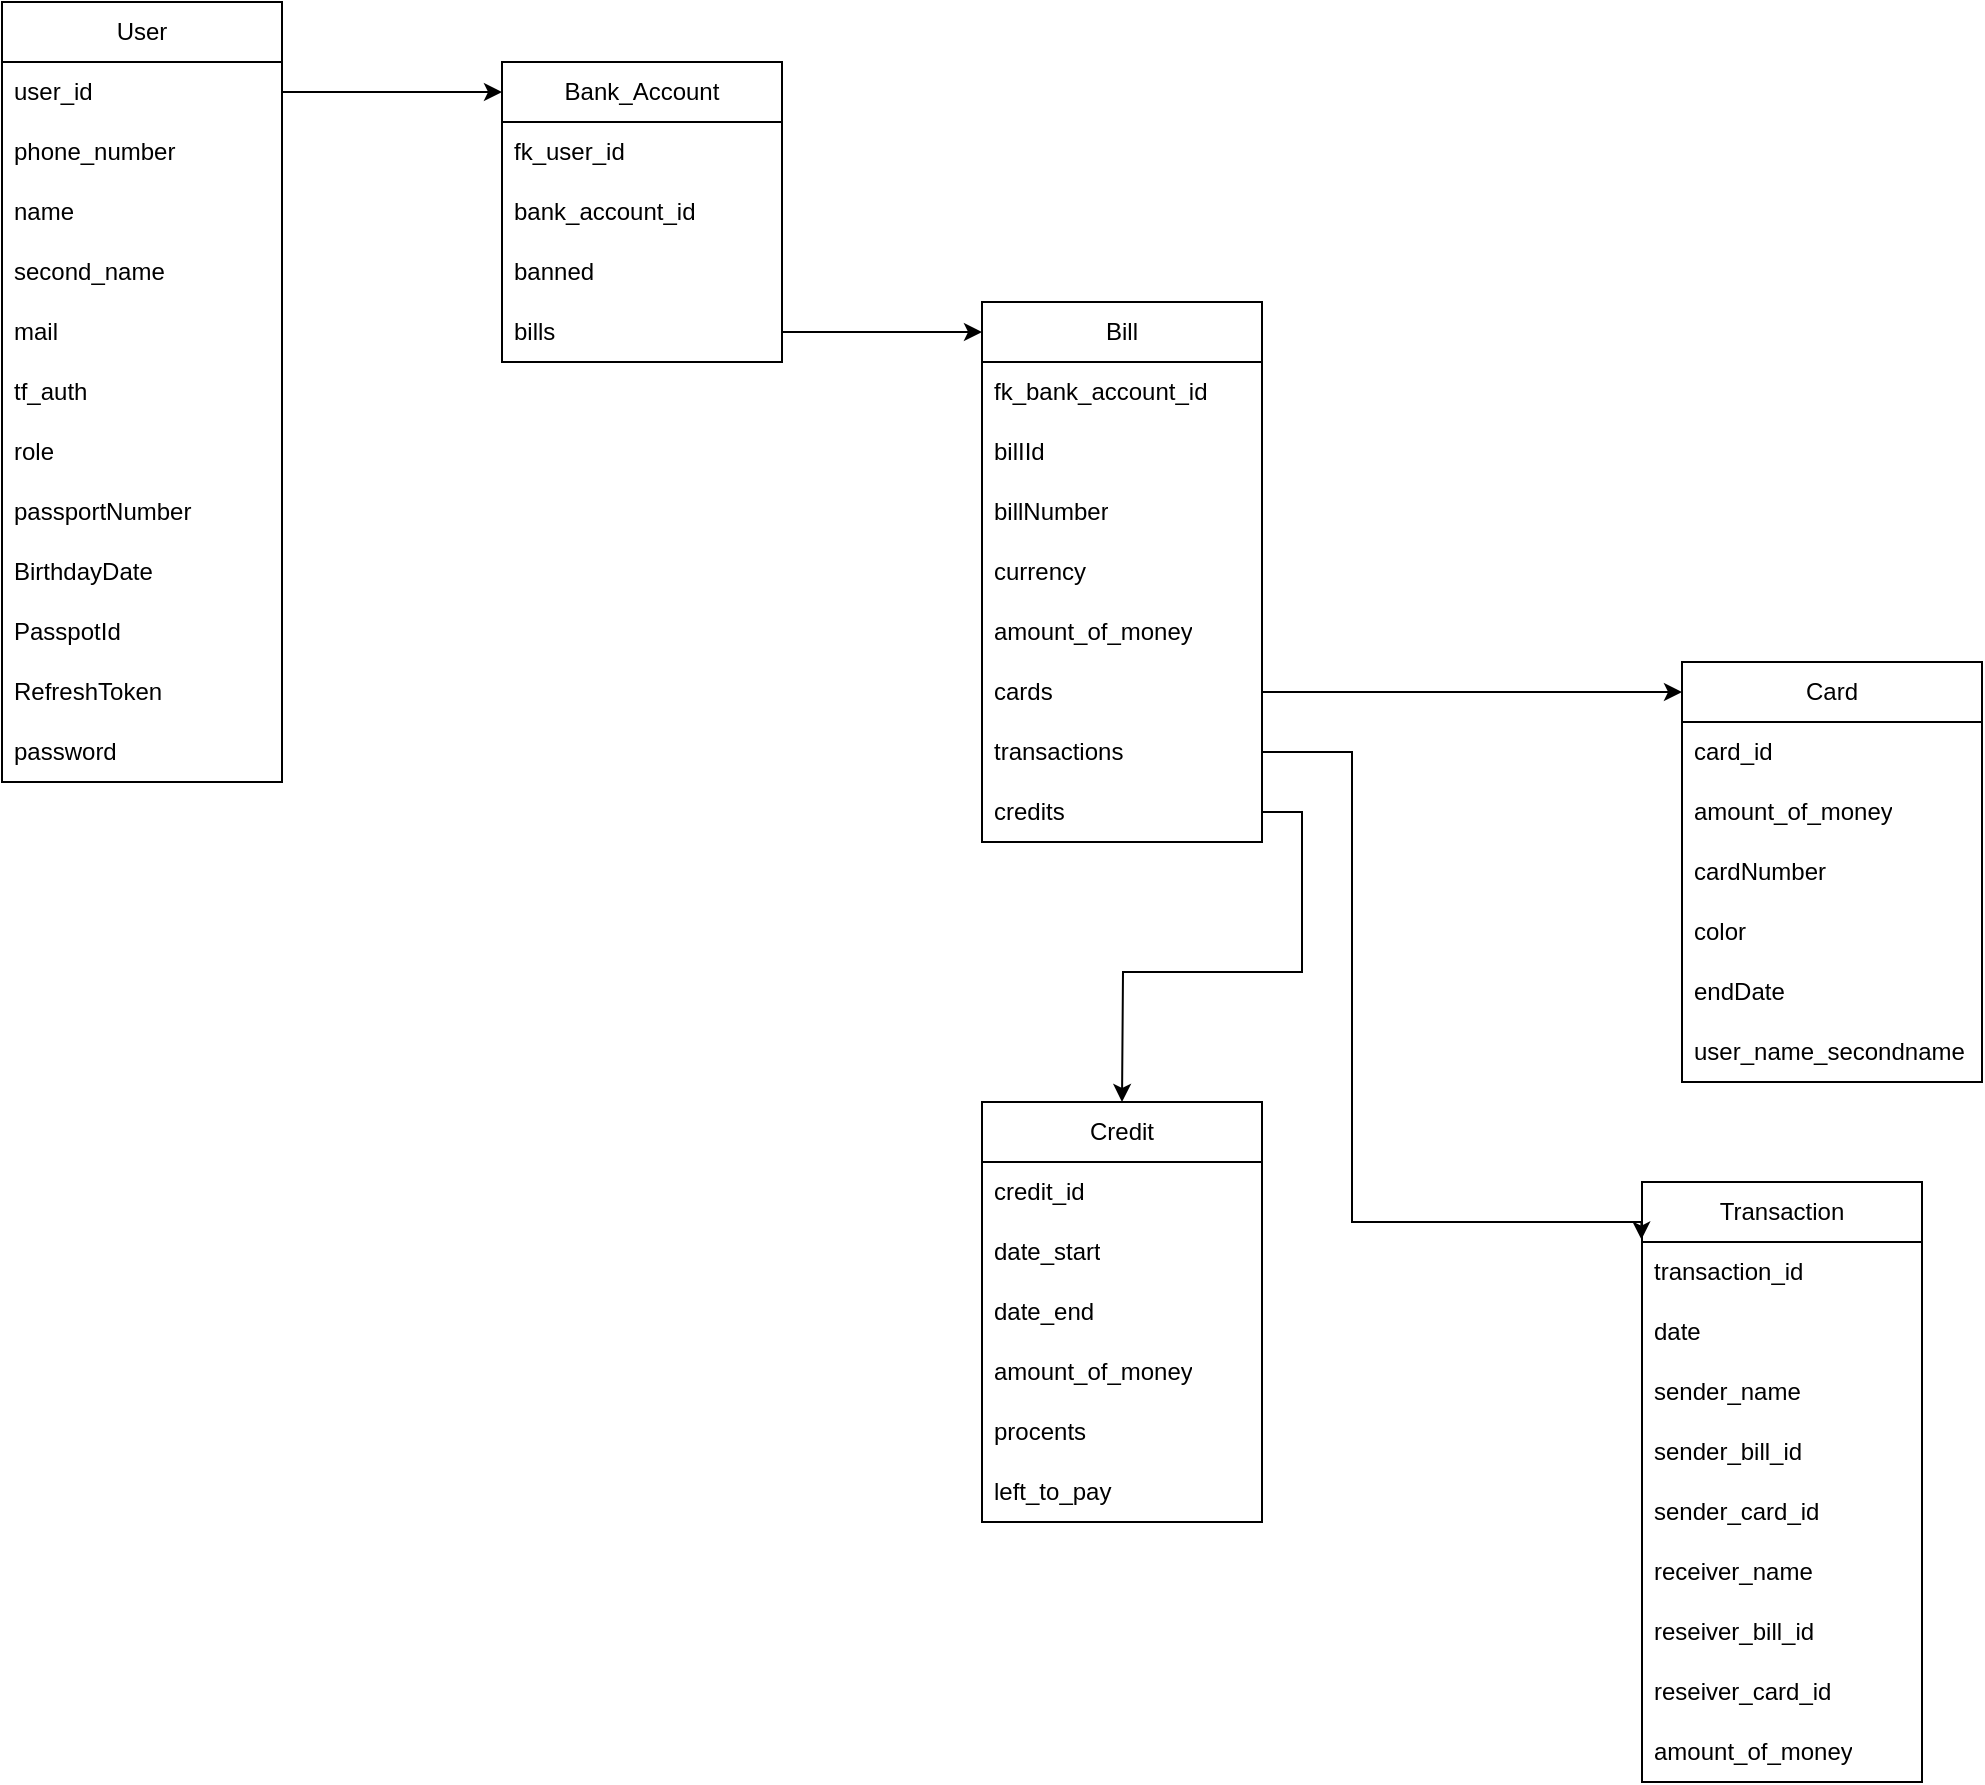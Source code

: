 <mxfile version="24.0.7" type="device">
  <diagram id="C5RBs43oDa-KdzZeNtuy" name="Page-1">
    <mxGraphModel dx="1436" dy="736" grid="1" gridSize="10" guides="1" tooltips="1" connect="1" arrows="1" fold="1" page="1" pageScale="1" pageWidth="1600" pageHeight="900" math="0" shadow="0">
      <root>
        <mxCell id="WIyWlLk6GJQsqaUBKTNV-0" />
        <mxCell id="WIyWlLk6GJQsqaUBKTNV-1" parent="WIyWlLk6GJQsqaUBKTNV-0" />
        <mxCell id="clu0-Q36wIZ1FnVgmCXv-6" value="User" style="swimlane;fontStyle=0;childLayout=stackLayout;horizontal=1;startSize=30;horizontalStack=0;resizeParent=1;resizeParentMax=0;resizeLast=0;collapsible=1;marginBottom=0;whiteSpace=wrap;html=1;" parent="WIyWlLk6GJQsqaUBKTNV-1" vertex="1">
          <mxGeometry x="120" y="110" width="140" height="390" as="geometry">
            <mxRectangle x="120" y="110" width="60" height="30" as="alternateBounds" />
          </mxGeometry>
        </mxCell>
        <mxCell id="clu0-Q36wIZ1FnVgmCXv-23" style="edgeStyle=orthogonalEdgeStyle;rounded=0;orthogonalLoop=1;jettySize=auto;html=1;" parent="clu0-Q36wIZ1FnVgmCXv-6" source="clu0-Q36wIZ1FnVgmCXv-7" edge="1">
          <mxGeometry relative="1" as="geometry">
            <mxPoint x="250" y="45" as="targetPoint" />
          </mxGeometry>
        </mxCell>
        <mxCell id="clu0-Q36wIZ1FnVgmCXv-7" value="user_id" style="text;strokeColor=none;fillColor=none;align=left;verticalAlign=middle;spacingLeft=4;spacingRight=4;overflow=hidden;points=[[0,0.5],[1,0.5]];portConstraint=eastwest;rotatable=0;whiteSpace=wrap;html=1;" parent="clu0-Q36wIZ1FnVgmCXv-6" vertex="1">
          <mxGeometry y="30" width="140" height="30" as="geometry" />
        </mxCell>
        <mxCell id="clu0-Q36wIZ1FnVgmCXv-30" value="phone_number" style="text;strokeColor=none;fillColor=none;align=left;verticalAlign=middle;spacingLeft=4;spacingRight=4;overflow=hidden;points=[[0,0.5],[1,0.5]];portConstraint=eastwest;rotatable=0;whiteSpace=wrap;html=1;" parent="clu0-Q36wIZ1FnVgmCXv-6" vertex="1">
          <mxGeometry y="60" width="140" height="30" as="geometry" />
        </mxCell>
        <mxCell id="clu0-Q36wIZ1FnVgmCXv-8" value="name" style="text;strokeColor=none;fillColor=none;align=left;verticalAlign=middle;spacingLeft=4;spacingRight=4;overflow=hidden;points=[[0,0.5],[1,0.5]];portConstraint=eastwest;rotatable=0;whiteSpace=wrap;html=1;" parent="clu0-Q36wIZ1FnVgmCXv-6" vertex="1">
          <mxGeometry y="90" width="140" height="30" as="geometry" />
        </mxCell>
        <mxCell id="clu0-Q36wIZ1FnVgmCXv-9" value="second_name" style="text;strokeColor=none;fillColor=none;align=left;verticalAlign=middle;spacingLeft=4;spacingRight=4;overflow=hidden;points=[[0,0.5],[1,0.5]];portConstraint=eastwest;rotatable=0;whiteSpace=wrap;html=1;" parent="clu0-Q36wIZ1FnVgmCXv-6" vertex="1">
          <mxGeometry y="120" width="140" height="30" as="geometry" />
        </mxCell>
        <mxCell id="clu0-Q36wIZ1FnVgmCXv-20" value="mail" style="text;strokeColor=none;fillColor=none;align=left;verticalAlign=middle;spacingLeft=4;spacingRight=4;overflow=hidden;points=[[0,0.5],[1,0.5]];portConstraint=eastwest;rotatable=0;whiteSpace=wrap;html=1;" parent="clu0-Q36wIZ1FnVgmCXv-6" vertex="1">
          <mxGeometry y="150" width="140" height="30" as="geometry" />
        </mxCell>
        <mxCell id="clu0-Q36wIZ1FnVgmCXv-31" value="tf_auth" style="text;strokeColor=none;fillColor=none;align=left;verticalAlign=middle;spacingLeft=4;spacingRight=4;overflow=hidden;points=[[0,0.5],[1,0.5]];portConstraint=eastwest;rotatable=0;whiteSpace=wrap;html=1;" parent="clu0-Q36wIZ1FnVgmCXv-6" vertex="1">
          <mxGeometry y="180" width="140" height="30" as="geometry" />
        </mxCell>
        <mxCell id="clu0-Q36wIZ1FnVgmCXv-21" value="role" style="text;strokeColor=none;fillColor=none;align=left;verticalAlign=middle;spacingLeft=4;spacingRight=4;overflow=hidden;points=[[0,0.5],[1,0.5]];portConstraint=eastwest;rotatable=0;whiteSpace=wrap;html=1;" parent="clu0-Q36wIZ1FnVgmCXv-6" vertex="1">
          <mxGeometry y="210" width="140" height="30" as="geometry" />
        </mxCell>
        <mxCell id="clu0-Q36wIZ1FnVgmCXv-36" value="passportNumber" style="text;strokeColor=none;fillColor=none;align=left;verticalAlign=middle;spacingLeft=4;spacingRight=4;overflow=hidden;points=[[0,0.5],[1,0.5]];portConstraint=eastwest;rotatable=0;whiteSpace=wrap;html=1;" parent="clu0-Q36wIZ1FnVgmCXv-6" vertex="1">
          <mxGeometry y="240" width="140" height="30" as="geometry" />
        </mxCell>
        <mxCell id="KVGcH0fGpeDKlL6ugYwR-1" value="BirthdayDate" style="text;strokeColor=none;fillColor=none;align=left;verticalAlign=middle;spacingLeft=4;spacingRight=4;overflow=hidden;points=[[0,0.5],[1,0.5]];portConstraint=eastwest;rotatable=0;whiteSpace=wrap;html=1;" vertex="1" parent="clu0-Q36wIZ1FnVgmCXv-6">
          <mxGeometry y="270" width="140" height="30" as="geometry" />
        </mxCell>
        <mxCell id="KVGcH0fGpeDKlL6ugYwR-3" value="PasspotId" style="text;strokeColor=none;fillColor=none;align=left;verticalAlign=middle;spacingLeft=4;spacingRight=4;overflow=hidden;points=[[0,0.5],[1,0.5]];portConstraint=eastwest;rotatable=0;whiteSpace=wrap;html=1;" vertex="1" parent="clu0-Q36wIZ1FnVgmCXv-6">
          <mxGeometry y="300" width="140" height="30" as="geometry" />
        </mxCell>
        <mxCell id="KVGcH0fGpeDKlL6ugYwR-4" value="RefreshToken" style="text;strokeColor=none;fillColor=none;align=left;verticalAlign=middle;spacingLeft=4;spacingRight=4;overflow=hidden;points=[[0,0.5],[1,0.5]];portConstraint=eastwest;rotatable=0;whiteSpace=wrap;html=1;" vertex="1" parent="clu0-Q36wIZ1FnVgmCXv-6">
          <mxGeometry y="330" width="140" height="30" as="geometry" />
        </mxCell>
        <mxCell id="KVGcH0fGpeDKlL6ugYwR-5" value="password" style="text;strokeColor=none;fillColor=none;align=left;verticalAlign=middle;spacingLeft=4;spacingRight=4;overflow=hidden;points=[[0,0.5],[1,0.5]];portConstraint=eastwest;rotatable=0;whiteSpace=wrap;html=1;" vertex="1" parent="clu0-Q36wIZ1FnVgmCXv-6">
          <mxGeometry y="360" width="140" height="30" as="geometry" />
        </mxCell>
        <mxCell id="clu0-Q36wIZ1FnVgmCXv-32" value="Bank_Account" style="swimlane;fontStyle=0;childLayout=stackLayout;horizontal=1;startSize=30;horizontalStack=0;resizeParent=1;resizeParentMax=0;resizeLast=0;collapsible=1;marginBottom=0;whiteSpace=wrap;html=1;" parent="WIyWlLk6GJQsqaUBKTNV-1" vertex="1">
          <mxGeometry x="370" y="140" width="140" height="150" as="geometry" />
        </mxCell>
        <mxCell id="clu0-Q36wIZ1FnVgmCXv-33" value="fk_user_id" style="text;strokeColor=none;fillColor=none;align=left;verticalAlign=middle;spacingLeft=4;spacingRight=4;overflow=hidden;points=[[0,0.5],[1,0.5]];portConstraint=eastwest;rotatable=0;whiteSpace=wrap;html=1;" parent="clu0-Q36wIZ1FnVgmCXv-32" vertex="1">
          <mxGeometry y="30" width="140" height="30" as="geometry" />
        </mxCell>
        <mxCell id="clu0-Q36wIZ1FnVgmCXv-41" value="bank_account_id" style="text;strokeColor=none;fillColor=none;align=left;verticalAlign=middle;spacingLeft=4;spacingRight=4;overflow=hidden;points=[[0,0.5],[1,0.5]];portConstraint=eastwest;rotatable=0;whiteSpace=wrap;html=1;" parent="clu0-Q36wIZ1FnVgmCXv-32" vertex="1">
          <mxGeometry y="60" width="140" height="30" as="geometry" />
        </mxCell>
        <mxCell id="clu0-Q36wIZ1FnVgmCXv-39" value="banned" style="text;strokeColor=none;fillColor=none;align=left;verticalAlign=middle;spacingLeft=4;spacingRight=4;overflow=hidden;points=[[0,0.5],[1,0.5]];portConstraint=eastwest;rotatable=0;whiteSpace=wrap;html=1;" parent="clu0-Q36wIZ1FnVgmCXv-32" vertex="1">
          <mxGeometry y="90" width="140" height="30" as="geometry" />
        </mxCell>
        <mxCell id="KVGcH0fGpeDKlL6ugYwR-6" value="bills" style="text;strokeColor=none;fillColor=none;align=left;verticalAlign=middle;spacingLeft=4;spacingRight=4;overflow=hidden;points=[[0,0.5],[1,0.5]];portConstraint=eastwest;rotatable=0;whiteSpace=wrap;html=1;" vertex="1" parent="clu0-Q36wIZ1FnVgmCXv-32">
          <mxGeometry y="120" width="140" height="30" as="geometry" />
        </mxCell>
        <mxCell id="KVGcH0fGpeDKlL6ugYwR-9" value="Bill" style="swimlane;fontStyle=0;childLayout=stackLayout;horizontal=1;startSize=30;horizontalStack=0;resizeParent=1;resizeParentMax=0;resizeLast=0;collapsible=1;marginBottom=0;whiteSpace=wrap;html=1;" vertex="1" parent="WIyWlLk6GJQsqaUBKTNV-1">
          <mxGeometry x="610" y="260" width="140" height="270" as="geometry" />
        </mxCell>
        <mxCell id="KVGcH0fGpeDKlL6ugYwR-10" value="fk_bank_account_id" style="text;strokeColor=none;fillColor=none;align=left;verticalAlign=middle;spacingLeft=4;spacingRight=4;overflow=hidden;points=[[0,0.5],[1,0.5]];portConstraint=eastwest;rotatable=0;whiteSpace=wrap;html=1;" vertex="1" parent="KVGcH0fGpeDKlL6ugYwR-9">
          <mxGeometry y="30" width="140" height="30" as="geometry" />
        </mxCell>
        <mxCell id="KVGcH0fGpeDKlL6ugYwR-18" value="bilIId" style="text;strokeColor=none;fillColor=none;align=left;verticalAlign=middle;spacingLeft=4;spacingRight=4;overflow=hidden;points=[[0,0.5],[1,0.5]];portConstraint=eastwest;rotatable=0;whiteSpace=wrap;html=1;" vertex="1" parent="KVGcH0fGpeDKlL6ugYwR-9">
          <mxGeometry y="60" width="140" height="30" as="geometry" />
        </mxCell>
        <mxCell id="KVGcH0fGpeDKlL6ugYwR-11" value="billNumber" style="text;strokeColor=none;fillColor=none;align=left;verticalAlign=middle;spacingLeft=4;spacingRight=4;overflow=hidden;points=[[0,0.5],[1,0.5]];portConstraint=eastwest;rotatable=0;whiteSpace=wrap;html=1;" vertex="1" parent="KVGcH0fGpeDKlL6ugYwR-9">
          <mxGeometry y="90" width="140" height="30" as="geometry" />
        </mxCell>
        <mxCell id="KVGcH0fGpeDKlL6ugYwR-20" value="currency" style="text;strokeColor=none;fillColor=none;align=left;verticalAlign=middle;spacingLeft=4;spacingRight=4;overflow=hidden;points=[[0,0.5],[1,0.5]];portConstraint=eastwest;rotatable=0;whiteSpace=wrap;html=1;" vertex="1" parent="KVGcH0fGpeDKlL6ugYwR-9">
          <mxGeometry y="120" width="140" height="30" as="geometry" />
        </mxCell>
        <mxCell id="KVGcH0fGpeDKlL6ugYwR-12" value="amount_of_money" style="text;strokeColor=none;fillColor=none;align=left;verticalAlign=middle;spacingLeft=4;spacingRight=4;overflow=hidden;points=[[0,0.5],[1,0.5]];portConstraint=eastwest;rotatable=0;whiteSpace=wrap;html=1;" vertex="1" parent="KVGcH0fGpeDKlL6ugYwR-9">
          <mxGeometry y="150" width="140" height="30" as="geometry" />
        </mxCell>
        <mxCell id="KVGcH0fGpeDKlL6ugYwR-21" style="edgeStyle=orthogonalEdgeStyle;rounded=0;orthogonalLoop=1;jettySize=auto;html=1;" edge="1" parent="KVGcH0fGpeDKlL6ugYwR-9" source="KVGcH0fGpeDKlL6ugYwR-15">
          <mxGeometry relative="1" as="geometry">
            <mxPoint x="350" y="195" as="targetPoint" />
          </mxGeometry>
        </mxCell>
        <mxCell id="KVGcH0fGpeDKlL6ugYwR-15" value="cards" style="text;strokeColor=none;fillColor=none;align=left;verticalAlign=middle;spacingLeft=4;spacingRight=4;overflow=hidden;points=[[0,0.5],[1,0.5]];portConstraint=eastwest;rotatable=0;whiteSpace=wrap;html=1;" vertex="1" parent="KVGcH0fGpeDKlL6ugYwR-9">
          <mxGeometry y="180" width="140" height="30" as="geometry" />
        </mxCell>
        <mxCell id="KVGcH0fGpeDKlL6ugYwR-16" value="transactions" style="text;strokeColor=none;fillColor=none;align=left;verticalAlign=middle;spacingLeft=4;spacingRight=4;overflow=hidden;points=[[0,0.5],[1,0.5]];portConstraint=eastwest;rotatable=0;whiteSpace=wrap;html=1;" vertex="1" parent="KVGcH0fGpeDKlL6ugYwR-9">
          <mxGeometry y="210" width="140" height="30" as="geometry" />
        </mxCell>
        <mxCell id="KVGcH0fGpeDKlL6ugYwR-40" style="edgeStyle=orthogonalEdgeStyle;rounded=0;orthogonalLoop=1;jettySize=auto;html=1;" edge="1" parent="KVGcH0fGpeDKlL6ugYwR-9" source="KVGcH0fGpeDKlL6ugYwR-19">
          <mxGeometry relative="1" as="geometry">
            <mxPoint x="70" y="400" as="targetPoint" />
          </mxGeometry>
        </mxCell>
        <mxCell id="KVGcH0fGpeDKlL6ugYwR-19" value="credits" style="text;strokeColor=none;fillColor=none;align=left;verticalAlign=middle;spacingLeft=4;spacingRight=4;overflow=hidden;points=[[0,0.5],[1,0.5]];portConstraint=eastwest;rotatable=0;whiteSpace=wrap;html=1;" vertex="1" parent="KVGcH0fGpeDKlL6ugYwR-9">
          <mxGeometry y="240" width="140" height="30" as="geometry" />
        </mxCell>
        <mxCell id="KVGcH0fGpeDKlL6ugYwR-8" style="edgeStyle=orthogonalEdgeStyle;rounded=0;orthogonalLoop=1;jettySize=auto;html=1;" edge="1" parent="WIyWlLk6GJQsqaUBKTNV-1" source="KVGcH0fGpeDKlL6ugYwR-6">
          <mxGeometry relative="1" as="geometry">
            <mxPoint x="610" y="275" as="targetPoint" />
          </mxGeometry>
        </mxCell>
        <mxCell id="KVGcH0fGpeDKlL6ugYwR-22" value="Card" style="swimlane;fontStyle=0;childLayout=stackLayout;horizontal=1;startSize=30;horizontalStack=0;resizeParent=1;resizeParentMax=0;resizeLast=0;collapsible=1;marginBottom=0;whiteSpace=wrap;html=1;" vertex="1" parent="WIyWlLk6GJQsqaUBKTNV-1">
          <mxGeometry x="960" y="440" width="150" height="210" as="geometry" />
        </mxCell>
        <mxCell id="KVGcH0fGpeDKlL6ugYwR-23" value="card_id" style="text;strokeColor=none;fillColor=none;align=left;verticalAlign=middle;spacingLeft=4;spacingRight=4;overflow=hidden;points=[[0,0.5],[1,0.5]];portConstraint=eastwest;rotatable=0;whiteSpace=wrap;html=1;" vertex="1" parent="KVGcH0fGpeDKlL6ugYwR-22">
          <mxGeometry y="30" width="150" height="30" as="geometry" />
        </mxCell>
        <mxCell id="KVGcH0fGpeDKlL6ugYwR-35" value="amount_of_money" style="text;strokeColor=none;fillColor=none;align=left;verticalAlign=middle;spacingLeft=4;spacingRight=4;overflow=hidden;points=[[0,0.5],[1,0.5]];portConstraint=eastwest;rotatable=0;whiteSpace=wrap;html=1;" vertex="1" parent="KVGcH0fGpeDKlL6ugYwR-22">
          <mxGeometry y="60" width="150" height="30" as="geometry" />
        </mxCell>
        <mxCell id="KVGcH0fGpeDKlL6ugYwR-25" value="cardNumber" style="text;strokeColor=none;fillColor=none;align=left;verticalAlign=middle;spacingLeft=4;spacingRight=4;overflow=hidden;points=[[0,0.5],[1,0.5]];portConstraint=eastwest;rotatable=0;whiteSpace=wrap;html=1;" vertex="1" parent="KVGcH0fGpeDKlL6ugYwR-22">
          <mxGeometry y="90" width="150" height="30" as="geometry" />
        </mxCell>
        <mxCell id="KVGcH0fGpeDKlL6ugYwR-24" value="color" style="text;strokeColor=none;fillColor=none;align=left;verticalAlign=middle;spacingLeft=4;spacingRight=4;overflow=hidden;points=[[0,0.5],[1,0.5]];portConstraint=eastwest;rotatable=0;whiteSpace=wrap;html=1;" vertex="1" parent="KVGcH0fGpeDKlL6ugYwR-22">
          <mxGeometry y="120" width="150" height="30" as="geometry" />
        </mxCell>
        <mxCell id="KVGcH0fGpeDKlL6ugYwR-26" value="endDate" style="text;strokeColor=none;fillColor=none;align=left;verticalAlign=middle;spacingLeft=4;spacingRight=4;overflow=hidden;points=[[0,0.5],[1,0.5]];portConstraint=eastwest;rotatable=0;whiteSpace=wrap;html=1;" vertex="1" parent="KVGcH0fGpeDKlL6ugYwR-22">
          <mxGeometry y="150" width="150" height="30" as="geometry" />
        </mxCell>
        <mxCell id="KVGcH0fGpeDKlL6ugYwR-27" value="user_name_secondname" style="text;strokeColor=none;fillColor=none;align=left;verticalAlign=middle;spacingLeft=4;spacingRight=4;overflow=hidden;points=[[0,0.5],[1,0.5]];portConstraint=eastwest;rotatable=0;whiteSpace=wrap;html=1;" vertex="1" parent="KVGcH0fGpeDKlL6ugYwR-22">
          <mxGeometry y="180" width="150" height="30" as="geometry" />
        </mxCell>
        <mxCell id="KVGcH0fGpeDKlL6ugYwR-29" value="Transaction" style="swimlane;fontStyle=0;childLayout=stackLayout;horizontal=1;startSize=30;horizontalStack=0;resizeParent=1;resizeParentMax=0;resizeLast=0;collapsible=1;marginBottom=0;whiteSpace=wrap;html=1;" vertex="1" parent="WIyWlLk6GJQsqaUBKTNV-1">
          <mxGeometry x="940" y="700" width="140" height="300" as="geometry" />
        </mxCell>
        <mxCell id="KVGcH0fGpeDKlL6ugYwR-30" value="transaction_id" style="text;strokeColor=none;fillColor=none;align=left;verticalAlign=middle;spacingLeft=4;spacingRight=4;overflow=hidden;points=[[0,0.5],[1,0.5]];portConstraint=eastwest;rotatable=0;whiteSpace=wrap;html=1;" vertex="1" parent="KVGcH0fGpeDKlL6ugYwR-29">
          <mxGeometry y="30" width="140" height="30" as="geometry" />
        </mxCell>
        <mxCell id="KVGcH0fGpeDKlL6ugYwR-34" value="date" style="text;strokeColor=none;fillColor=none;align=left;verticalAlign=middle;spacingLeft=4;spacingRight=4;overflow=hidden;points=[[0,0.5],[1,0.5]];portConstraint=eastwest;rotatable=0;whiteSpace=wrap;html=1;" vertex="1" parent="KVGcH0fGpeDKlL6ugYwR-29">
          <mxGeometry y="60" width="140" height="30" as="geometry" />
        </mxCell>
        <mxCell id="KVGcH0fGpeDKlL6ugYwR-31" value="sender_name" style="text;strokeColor=none;fillColor=none;align=left;verticalAlign=middle;spacingLeft=4;spacingRight=4;overflow=hidden;points=[[0,0.5],[1,0.5]];portConstraint=eastwest;rotatable=0;whiteSpace=wrap;html=1;" vertex="1" parent="KVGcH0fGpeDKlL6ugYwR-29">
          <mxGeometry y="90" width="140" height="30" as="geometry" />
        </mxCell>
        <mxCell id="KVGcH0fGpeDKlL6ugYwR-32" value="sender_bill_id" style="text;strokeColor=none;fillColor=none;align=left;verticalAlign=middle;spacingLeft=4;spacingRight=4;overflow=hidden;points=[[0,0.5],[1,0.5]];portConstraint=eastwest;rotatable=0;whiteSpace=wrap;html=1;" vertex="1" parent="KVGcH0fGpeDKlL6ugYwR-29">
          <mxGeometry y="120" width="140" height="30" as="geometry" />
        </mxCell>
        <mxCell id="KVGcH0fGpeDKlL6ugYwR-38" value="sender_card_id" style="text;strokeColor=none;fillColor=none;align=left;verticalAlign=middle;spacingLeft=4;spacingRight=4;overflow=hidden;points=[[0,0.5],[1,0.5]];portConstraint=eastwest;rotatable=0;whiteSpace=wrap;html=1;" vertex="1" parent="KVGcH0fGpeDKlL6ugYwR-29">
          <mxGeometry y="150" width="140" height="30" as="geometry" />
        </mxCell>
        <mxCell id="KVGcH0fGpeDKlL6ugYwR-33" value="receiver_name" style="text;strokeColor=none;fillColor=none;align=left;verticalAlign=middle;spacingLeft=4;spacingRight=4;overflow=hidden;points=[[0,0.5],[1,0.5]];portConstraint=eastwest;rotatable=0;whiteSpace=wrap;html=1;" vertex="1" parent="KVGcH0fGpeDKlL6ugYwR-29">
          <mxGeometry y="180" width="140" height="30" as="geometry" />
        </mxCell>
        <mxCell id="KVGcH0fGpeDKlL6ugYwR-36" value="reseiver_bill_id" style="text;strokeColor=none;fillColor=none;align=left;verticalAlign=middle;spacingLeft=4;spacingRight=4;overflow=hidden;points=[[0,0.5],[1,0.5]];portConstraint=eastwest;rotatable=0;whiteSpace=wrap;html=1;" vertex="1" parent="KVGcH0fGpeDKlL6ugYwR-29">
          <mxGeometry y="210" width="140" height="30" as="geometry" />
        </mxCell>
        <mxCell id="KVGcH0fGpeDKlL6ugYwR-37" value="reseiver_card_id" style="text;strokeColor=none;fillColor=none;align=left;verticalAlign=middle;spacingLeft=4;spacingRight=4;overflow=hidden;points=[[0,0.5],[1,0.5]];portConstraint=eastwest;rotatable=0;whiteSpace=wrap;html=1;" vertex="1" parent="KVGcH0fGpeDKlL6ugYwR-29">
          <mxGeometry y="240" width="140" height="30" as="geometry" />
        </mxCell>
        <mxCell id="KVGcH0fGpeDKlL6ugYwR-39" value="amount_of_money" style="text;strokeColor=none;fillColor=none;align=left;verticalAlign=middle;spacingLeft=4;spacingRight=4;overflow=hidden;points=[[0,0.5],[1,0.5]];portConstraint=eastwest;rotatable=0;whiteSpace=wrap;html=1;" vertex="1" parent="KVGcH0fGpeDKlL6ugYwR-29">
          <mxGeometry y="270" width="140" height="30" as="geometry" />
        </mxCell>
        <mxCell id="KVGcH0fGpeDKlL6ugYwR-28" style="edgeStyle=orthogonalEdgeStyle;rounded=0;orthogonalLoop=1;jettySize=auto;html=1;entryX=-0.002;entryY=0.096;entryDx=0;entryDy=0;entryPerimeter=0;" edge="1" parent="WIyWlLk6GJQsqaUBKTNV-1" target="KVGcH0fGpeDKlL6ugYwR-29">
          <mxGeometry relative="1" as="geometry">
            <mxPoint x="920" y="720" as="targetPoint" />
            <mxPoint x="750" y="485" as="sourcePoint" />
            <Array as="points">
              <mxPoint x="795" y="485" />
              <mxPoint x="795" y="720" />
              <mxPoint x="940" y="720" />
            </Array>
          </mxGeometry>
        </mxCell>
        <mxCell id="KVGcH0fGpeDKlL6ugYwR-41" value="Credit" style="swimlane;fontStyle=0;childLayout=stackLayout;horizontal=1;startSize=30;horizontalStack=0;resizeParent=1;resizeParentMax=0;resizeLast=0;collapsible=1;marginBottom=0;whiteSpace=wrap;html=1;" vertex="1" parent="WIyWlLk6GJQsqaUBKTNV-1">
          <mxGeometry x="610" y="660" width="140" height="210" as="geometry" />
        </mxCell>
        <mxCell id="KVGcH0fGpeDKlL6ugYwR-42" value="credit_id" style="text;strokeColor=none;fillColor=none;align=left;verticalAlign=middle;spacingLeft=4;spacingRight=4;overflow=hidden;points=[[0,0.5],[1,0.5]];portConstraint=eastwest;rotatable=0;whiteSpace=wrap;html=1;" vertex="1" parent="KVGcH0fGpeDKlL6ugYwR-41">
          <mxGeometry y="30" width="140" height="30" as="geometry" />
        </mxCell>
        <mxCell id="KVGcH0fGpeDKlL6ugYwR-43" value="date_start" style="text;strokeColor=none;fillColor=none;align=left;verticalAlign=middle;spacingLeft=4;spacingRight=4;overflow=hidden;points=[[0,0.5],[1,0.5]];portConstraint=eastwest;rotatable=0;whiteSpace=wrap;html=1;" vertex="1" parent="KVGcH0fGpeDKlL6ugYwR-41">
          <mxGeometry y="60" width="140" height="30" as="geometry" />
        </mxCell>
        <mxCell id="KVGcH0fGpeDKlL6ugYwR-47" value="date_end" style="text;strokeColor=none;fillColor=none;align=left;verticalAlign=middle;spacingLeft=4;spacingRight=4;overflow=hidden;points=[[0,0.5],[1,0.5]];portConstraint=eastwest;rotatable=0;whiteSpace=wrap;html=1;" vertex="1" parent="KVGcH0fGpeDKlL6ugYwR-41">
          <mxGeometry y="90" width="140" height="30" as="geometry" />
        </mxCell>
        <mxCell id="KVGcH0fGpeDKlL6ugYwR-44" value="amount_of_money" style="text;strokeColor=none;fillColor=none;align=left;verticalAlign=middle;spacingLeft=4;spacingRight=4;overflow=hidden;points=[[0,0.5],[1,0.5]];portConstraint=eastwest;rotatable=0;whiteSpace=wrap;html=1;" vertex="1" parent="KVGcH0fGpeDKlL6ugYwR-41">
          <mxGeometry y="120" width="140" height="30" as="geometry" />
        </mxCell>
        <mxCell id="KVGcH0fGpeDKlL6ugYwR-45" value="procents" style="text;strokeColor=none;fillColor=none;align=left;verticalAlign=middle;spacingLeft=4;spacingRight=4;overflow=hidden;points=[[0,0.5],[1,0.5]];portConstraint=eastwest;rotatable=0;whiteSpace=wrap;html=1;" vertex="1" parent="KVGcH0fGpeDKlL6ugYwR-41">
          <mxGeometry y="150" width="140" height="30" as="geometry" />
        </mxCell>
        <mxCell id="KVGcH0fGpeDKlL6ugYwR-46" value="left_to_pay" style="text;strokeColor=none;fillColor=none;align=left;verticalAlign=middle;spacingLeft=4;spacingRight=4;overflow=hidden;points=[[0,0.5],[1,0.5]];portConstraint=eastwest;rotatable=0;whiteSpace=wrap;html=1;" vertex="1" parent="KVGcH0fGpeDKlL6ugYwR-41">
          <mxGeometry y="180" width="140" height="30" as="geometry" />
        </mxCell>
      </root>
    </mxGraphModel>
  </diagram>
</mxfile>
